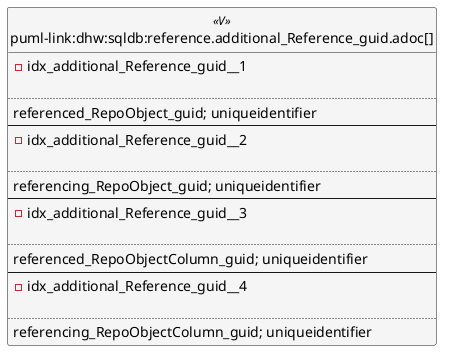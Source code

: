 @startuml
left to right direction
'top to bottom direction
hide circle
'avoide "." issues:
set namespaceSeparator none


skinparam class {
  BackgroundColor White
  BackgroundColor<<FN>> Yellow
  BackgroundColor<<FS>> Yellow
  BackgroundColor<<FT>> LightGray
  BackgroundColor<<IF>> Yellow
  BackgroundColor<<IS>> Yellow
  BackgroundColor<<P>> Aqua
  BackgroundColor<<PC>> Aqua
  BackgroundColor<<SN>> Yellow
  BackgroundColor<<SO>> SlateBlue
  BackgroundColor<<TF>> LightGray
  BackgroundColor<<TR>> Tomato
  BackgroundColor<<U>> White
  BackgroundColor<<V>> WhiteSmoke
  BackgroundColor<<X>> Aqua
  BackgroundColor<<external>> AliceBlue
}


entity "puml-link:dhw:sqldb:reference.additional_Reference_guid.adoc[]" as reference.additional_Reference_guid << V >> {
- idx_additional_Reference_guid__1

..
referenced_RepoObject_guid; uniqueidentifier
--
- idx_additional_Reference_guid__2

..
referencing_RepoObject_guid; uniqueidentifier
--
- idx_additional_Reference_guid__3

..
referenced_RepoObjectColumn_guid; uniqueidentifier
--
- idx_additional_Reference_guid__4

..
referencing_RepoObjectColumn_guid; uniqueidentifier
}


@enduml

